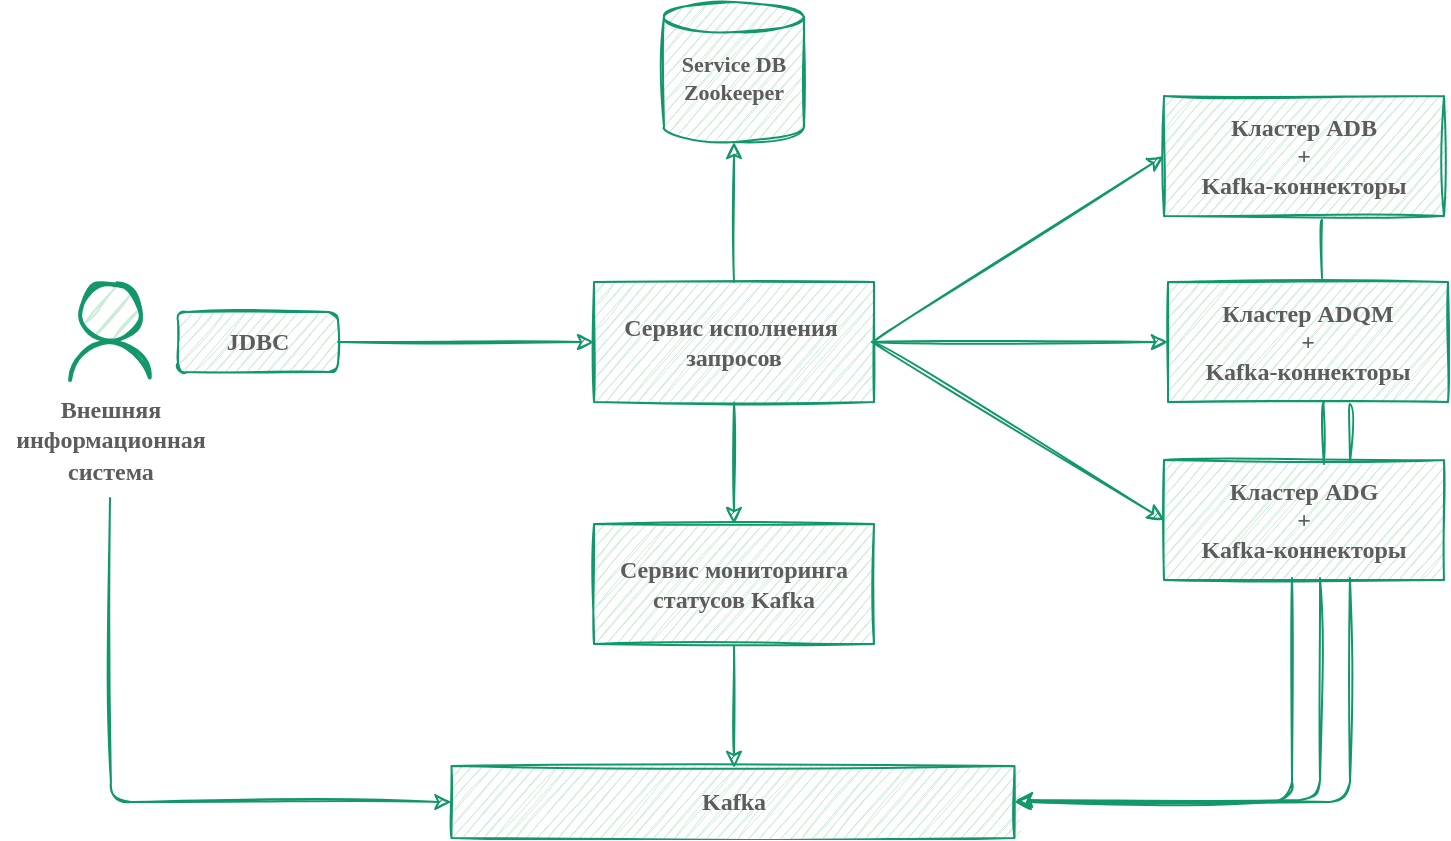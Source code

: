 <mxfile version="15.4.3" type="device"><diagram id="kpnFaot2ZwsQYWeflvdG" name="Page-1"><mxGraphModel dx="1225" dy="786" grid="1" gridSize="10" guides="1" tooltips="1" connect="1" arrows="1" fold="1" page="1" pageScale="1" pageWidth="730" pageHeight="440" math="0" shadow="0"><root><mxCell id="0"/><mxCell id="1" parent="0"/><mxCell id="9XSU0Pv4RMMbdEUotuHx-58" value="" style="endArrow=classic;html=1;entryX=1;entryY=0.5;entryDx=0;entryDy=0;exitX=0.457;exitY=0.983;exitDx=0;exitDy=0;exitPerimeter=0;fontColor=#5C5C5C;sketch=1;strokeColor=#12976B;" parent="1" source="9XSU0Pv4RMMbdEUotuHx-20" target="9XSU0Pv4RMMbdEUotuHx-23" edge="1"><mxGeometry width="50" height="50" relative="1" as="geometry"><mxPoint x="640" y="299" as="sourcePoint"/><mxPoint x="756" y="399" as="targetPoint"/><Array as="points"><mxPoint x="646" y="410"/></Array></mxGeometry></mxCell><mxCell id="9XSU0Pv4RMMbdEUotuHx-59" value="" style="endArrow=classic;html=1;fontColor=#5C5C5C;sketch=1;strokeColor=#12976B;" parent="1" edge="1"><mxGeometry width="50" height="50" relative="1" as="geometry"><mxPoint x="660" y="298" as="sourcePoint"/><mxPoint x="508" y="409" as="targetPoint"/><Array as="points"><mxPoint x="660" y="409"/></Array></mxGeometry></mxCell><mxCell id="9XSU0Pv4RMMbdEUotuHx-60" value="" style="endArrow=classic;html=1;entryX=1;entryY=0.5;entryDx=0;entryDy=0;fontColor=#5C5C5C;sketch=1;exitX=0.664;exitY=0.983;exitDx=0;exitDy=0;exitPerimeter=0;strokeColor=#12976B;" parent="1" source="9XSU0Pv4RMMbdEUotuHx-20" target="9XSU0Pv4RMMbdEUotuHx-23" edge="1"><mxGeometry width="50" height="50" relative="1" as="geometry"><mxPoint x="670" y="299" as="sourcePoint"/><mxPoint x="518" y="413" as="targetPoint"/><Array as="points"><mxPoint x="675" y="410"/></Array></mxGeometry></mxCell><mxCell id="9XSU0Pv4RMMbdEUotuHx-3" value="" style="edgeStyle=orthogonalEdgeStyle;rounded=0;orthogonalLoop=1;jettySize=auto;html=1;fontFamily=Comic Sans MS;fontColor=#5C5C5C;sketch=1;strokeColor=#12976B;" parent="1" source="9XSU0Pv4RMMbdEUotuHx-1" target="9XSU0Pv4RMMbdEUotuHx-2" edge="1"><mxGeometry relative="1" as="geometry"/></mxCell><mxCell id="9XSU0Pv4RMMbdEUotuHx-5" value="" style="edgeStyle=orthogonalEdgeStyle;curved=0;rounded=0;orthogonalLoop=1;jettySize=auto;html=1;fontFamily=Comic Sans MS;entryX=0.5;entryY=1;entryDx=0;entryDy=0;entryPerimeter=0;fontColor=#5C5C5C;sketch=1;strokeColor=#12976B;" parent="1" source="9XSU0Pv4RMMbdEUotuHx-1" target="9XSU0Pv4RMMbdEUotuHx-17" edge="1"><mxGeometry relative="1" as="geometry"><mxPoint x="376" y="90" as="targetPoint"/></mxGeometry></mxCell><mxCell id="9XSU0Pv4RMMbdEUotuHx-13" value="" style="edgeStyle=orthogonalEdgeStyle;curved=0;rounded=1;orthogonalLoop=1;jettySize=auto;html=1;startArrow=classic;startFill=1;endArrow=none;endFill=0;fontFamily=Comic Sans MS;entryX=1;entryY=0.5;entryDx=0;entryDy=0;fontColor=#5C5C5C;sketch=1;strokeColor=#12976B;" parent="1" source="9XSU0Pv4RMMbdEUotuHx-1" target="9XSU0Pv4RMMbdEUotuHx-9" edge="1"><mxGeometry relative="1" as="geometry"><mxPoint x="150" y="180" as="targetPoint"/></mxGeometry></mxCell><mxCell id="9XSU0Pv4RMMbdEUotuHx-1" value="Сервис исполнения&amp;nbsp;&lt;br&gt;запросов" style="rounded=0;whiteSpace=wrap;html=1;fontStyle=1;fontFamily=Comic Sans MS;fontColor=#5C5C5C;sketch=1;fillStyle=auto;strokeColor=#12976B;fillColor=#CCEBD8;" parent="1" vertex="1"><mxGeometry x="297" y="150" width="140" height="60" as="geometry"/></mxCell><mxCell id="9XSU0Pv4RMMbdEUotuHx-2" value="Сервис мониторинга статусов Kafka" style="rounded=0;whiteSpace=wrap;html=1;fontStyle=1;fontFamily=Comic Sans MS;fontColor=#5C5C5C;sketch=1;strokeColor=#12976B;fillColor=#CCEBD8;" parent="1" vertex="1"><mxGeometry x="297" y="271" width="140" height="60" as="geometry"/></mxCell><mxCell id="9XSU0Pv4RMMbdEUotuHx-9" value="JDBC" style="rounded=1;whiteSpace=wrap;html=1;strokeWidth=1;fontStyle=1;fontFamily=Comic Sans MS;fontColor=#5C5C5C;sketch=1;fillColor=#CCEBD8;strokeColor=#12976B;" parent="1" vertex="1"><mxGeometry x="89" y="165" width="80" height="30" as="geometry"/></mxCell><mxCell id="9XSU0Pv4RMMbdEUotuHx-10" value="" style="group;fontStyle=1;fontFamily=Comic Sans MS;fontColor=#5C5C5C;sketch=1;opacity=40;" parent="1" vertex="1" connectable="0"><mxGeometry x="35" y="150" width="40" height="70" as="geometry"/></mxCell><mxCell id="9XSU0Pv4RMMbdEUotuHx-6" value="" style="ellipse;whiteSpace=wrap;html=1;rounded=0;strokeWidth=2;fontFamily=Comic Sans MS;fontColor=#5C5C5C;sketch=1;strokeColor=#12976B;fillColor=#CCEBD8;" parent="9XSU0Pv4RMMbdEUotuHx-10" vertex="1"><mxGeometry x="5" width="30" height="30" as="geometry"/></mxCell><mxCell id="9XSU0Pv4RMMbdEUotuHx-8" value="" style="verticalLabelPosition=bottom;verticalAlign=top;html=1;shape=mxgraph.basic.arc;startAngle=0.758;endAngle=0.232;rounded=0;strokeWidth=2;fontFamily=Comic Sans MS;fontColor=#5C5C5C;sketch=1;fillColor=none;strokeColor=#12976B;" parent="9XSU0Pv4RMMbdEUotuHx-10" vertex="1"><mxGeometry y="30" width="40" height="40" as="geometry"/></mxCell><mxCell id="9XSU0Pv4RMMbdEUotuHx-14" value="&lt;span style=&quot;font-size: 12px ; font-style: normal ; letter-spacing: normal ; text-indent: 0px ; text-transform: none ; word-spacing: 0px ; display: inline ; float: none&quot;&gt;&lt;font face=&quot;Comic Sans MS&quot;&gt;&lt;b&gt;Внешняя информационная система&lt;/b&gt;&lt;/font&gt;&lt;/span&gt;" style="text;whiteSpace=wrap;html=1;fontStyle=0;align=center;fontFamily=Courier New;fontColor=#5C5C5C;sketch=1;" parent="1" vertex="1"><mxGeometry y="200" width="111" height="55" as="geometry"/></mxCell><mxCell id="9XSU0Pv4RMMbdEUotuHx-15" value="&lt;b&gt;Кластер ADB&lt;br&gt;+&lt;br&gt;Kafka-коннекторы&lt;/b&gt;" style="rounded=0;whiteSpace=wrap;html=1;fontStyle=0;fontFamily=Comic Sans MS;fontColor=#5C5C5C;sketch=1;fillColor=#CCEBD8;strokeColor=#12976B;" parent="1" vertex="1"><mxGeometry x="582" y="57" width="140" height="60" as="geometry"/></mxCell><mxCell id="9XSU0Pv4RMMbdEUotuHx-16" value="&lt;b&gt;Кластер ADQM&lt;br&gt;+&lt;br&gt;Kafka-коннекторы&lt;/b&gt;" style="rounded=0;whiteSpace=wrap;html=1;fontStyle=0;fontFamily=Comic Sans MS;fontColor=#5C5C5C;sketch=1;fillColor=#CCEBD8;strokeColor=#12976B;" parent="1" vertex="1"><mxGeometry x="584" y="150" width="140" height="60" as="geometry"/></mxCell><mxCell id="9XSU0Pv4RMMbdEUotuHx-17" value="&lt;b&gt;&lt;span style=&quot;font-size: 11px&quot;&gt;Service DB&lt;/span&gt;&lt;br style=&quot;font-size: 11px&quot;&gt;&lt;span style=&quot;font-size: 11px&quot;&gt;Zookeeper&lt;/span&gt;&lt;/b&gt;" style="shape=cylinder3;whiteSpace=wrap;html=1;boundedLbl=1;backgroundOutline=1;size=7.5;rounded=0;strokeWidth=1;align=center;fontStyle=0;fontSize=11;fontFamily=Comic Sans MS;spacingBottom=7;fontColor=#5C5C5C;sketch=1;fillColor=#CCEBD8;strokeColor=#12976B;" parent="1" vertex="1"><mxGeometry x="332" y="10" width="70" height="70" as="geometry"/></mxCell><mxCell id="9XSU0Pv4RMMbdEUotuHx-18" value="" style="endArrow=classic;html=1;exitX=1;exitY=0.5;exitDx=0;exitDy=0;entryX=0;entryY=0.5;entryDx=0;entryDy=0;shadow=0;curved=1;fontFamily=Comic Sans MS;fontColor=#5C5C5C;sketch=1;strokeColor=#12976B;" parent="1" source="9XSU0Pv4RMMbdEUotuHx-1" target="9XSU0Pv4RMMbdEUotuHx-15" edge="1"><mxGeometry width="50" height="50" relative="1" as="geometry"><mxPoint x="466" y="180" as="sourcePoint"/><mxPoint x="516" y="130" as="targetPoint"/><Array as="points"/></mxGeometry></mxCell><mxCell id="9XSU0Pv4RMMbdEUotuHx-19" value="" style="endArrow=classic;html=1;entryX=0;entryY=0.5;entryDx=0;entryDy=0;shadow=0;curved=1;fontFamily=Comic Sans MS;fontColor=#5C5C5C;sketch=1;strokeColor=#12976B;" parent="1" target="9XSU0Pv4RMMbdEUotuHx-16" edge="1"><mxGeometry width="50" height="50" relative="1" as="geometry"><mxPoint x="436" y="180" as="sourcePoint"/><mxPoint x="606" y="120" as="targetPoint"/><Array as="points"/></mxGeometry></mxCell><mxCell id="9XSU0Pv4RMMbdEUotuHx-20" value="&lt;b&gt;Кластер ADG&lt;br&gt;+&lt;br&gt;Kafka-коннекторы&lt;/b&gt;" style="rounded=0;whiteSpace=wrap;html=1;fontStyle=0;fontFamily=Comic Sans MS;fontColor=#5C5C5C;sketch=1;fillColor=#CCEBD8;strokeColor=#12976B;" parent="1" vertex="1"><mxGeometry x="582" y="239" width="140" height="60" as="geometry"/></mxCell><mxCell id="9XSU0Pv4RMMbdEUotuHx-21" value="" style="endArrow=classic;html=1;entryX=0;entryY=0.5;entryDx=0;entryDy=0;shadow=0;curved=1;fontFamily=Comic Sans MS;fontColor=#5C5C5C;sketch=1;strokeColor=#12976B;" parent="1" target="9XSU0Pv4RMMbdEUotuHx-20" edge="1"><mxGeometry width="50" height="50" relative="1" as="geometry"><mxPoint x="436" y="180" as="sourcePoint"/><mxPoint x="606" y="210" as="targetPoint"/><Array as="points"/></mxGeometry></mxCell><mxCell id="9XSU0Pv4RMMbdEUotuHx-23" value="Kafka" style="rounded=0;whiteSpace=wrap;html=1;fontStyle=1;fontFamily=Comic Sans MS;fontColor=#5C5C5C;sketch=1;fillColor=#CCEBD8;strokeColor=#12976B;" parent="1" vertex="1"><mxGeometry x="225.75" y="392" width="281.5" height="36" as="geometry"/></mxCell><mxCell id="9XSU0Pv4RMMbdEUotuHx-24" value="" style="edgeStyle=orthogonalEdgeStyle;curved=0;rounded=1;orthogonalLoop=1;jettySize=auto;html=1;endArrow=none;endFill=0;startArrow=classic;startFill=1;fontFamily=Comic Sans MS;exitX=0;exitY=0.5;exitDx=0;exitDy=0;fontColor=#5C5C5C;sketch=1;strokeColor=#12976B;" parent="1" source="9XSU0Pv4RMMbdEUotuHx-23" edge="1"><mxGeometry relative="1" as="geometry"><mxPoint x="254" y="415" as="sourcePoint"/><mxPoint x="55" y="258" as="targetPoint"/></mxGeometry></mxCell><mxCell id="F_IfIJthKfqdUHiqeH_c-1" value="" style="edgeStyle=orthogonalEdgeStyle;rounded=0;orthogonalLoop=1;jettySize=auto;html=1;fontFamily=Comic Sans MS;fontColor=#5C5C5C;sketch=1;strokeColor=#12976B;" parent="1" edge="1"><mxGeometry relative="1" as="geometry"><mxPoint x="367" y="332" as="sourcePoint"/><mxPoint x="367" y="393" as="targetPoint"/></mxGeometry></mxCell><mxCell id="SXkTzHij9upNFymLj609-1" value="" style="endArrow=none;html=1;entryX=0.55;entryY=-0.033;entryDx=0;entryDy=0;shadow=0;curved=1;fontFamily=Comic Sans MS;fontColor=#5C5C5C;sketch=1;exitX=0.564;exitY=1.033;exitDx=0;exitDy=0;exitPerimeter=0;entryPerimeter=0;endFill=0;strokeColor=#12976B;" parent="1" source="9XSU0Pv4RMMbdEUotuHx-15" target="9XSU0Pv4RMMbdEUotuHx-16" edge="1"><mxGeometry width="50" height="50" relative="1" as="geometry"><mxPoint x="446" y="190" as="sourcePoint"/><mxPoint x="592" y="279" as="targetPoint"/><Array as="points"/></mxGeometry></mxCell><mxCell id="SXkTzHij9upNFymLj609-2" value="" style="endArrow=none;html=1;entryX=0.571;entryY=0.033;entryDx=0;entryDy=0;shadow=0;curved=1;fontFamily=Comic Sans MS;fontColor=#5C5C5C;sketch=1;entryPerimeter=0;endFill=0;strokeColor=#12976B;" parent="1" target="9XSU0Pv4RMMbdEUotuHx-20" edge="1"><mxGeometry width="50" height="50" relative="1" as="geometry"><mxPoint x="662" y="210" as="sourcePoint"/><mxPoint x="671" y="158.02" as="targetPoint"/><Array as="points"/></mxGeometry></mxCell><mxCell id="SXkTzHij9upNFymLj609-3" value="" style="endArrow=none;html=1;shadow=0;curved=1;fontFamily=Comic Sans MS;fontColor=#5C5C5C;sketch=1;endFill=0;strokeColor=#12976B;" parent="1" edge="1"><mxGeometry width="50" height="50" relative="1" as="geometry"><mxPoint x="675" y="211" as="sourcePoint"/><mxPoint x="675" y="240" as="targetPoint"/><Array as="points"/></mxGeometry></mxCell></root></mxGraphModel></diagram></mxfile>